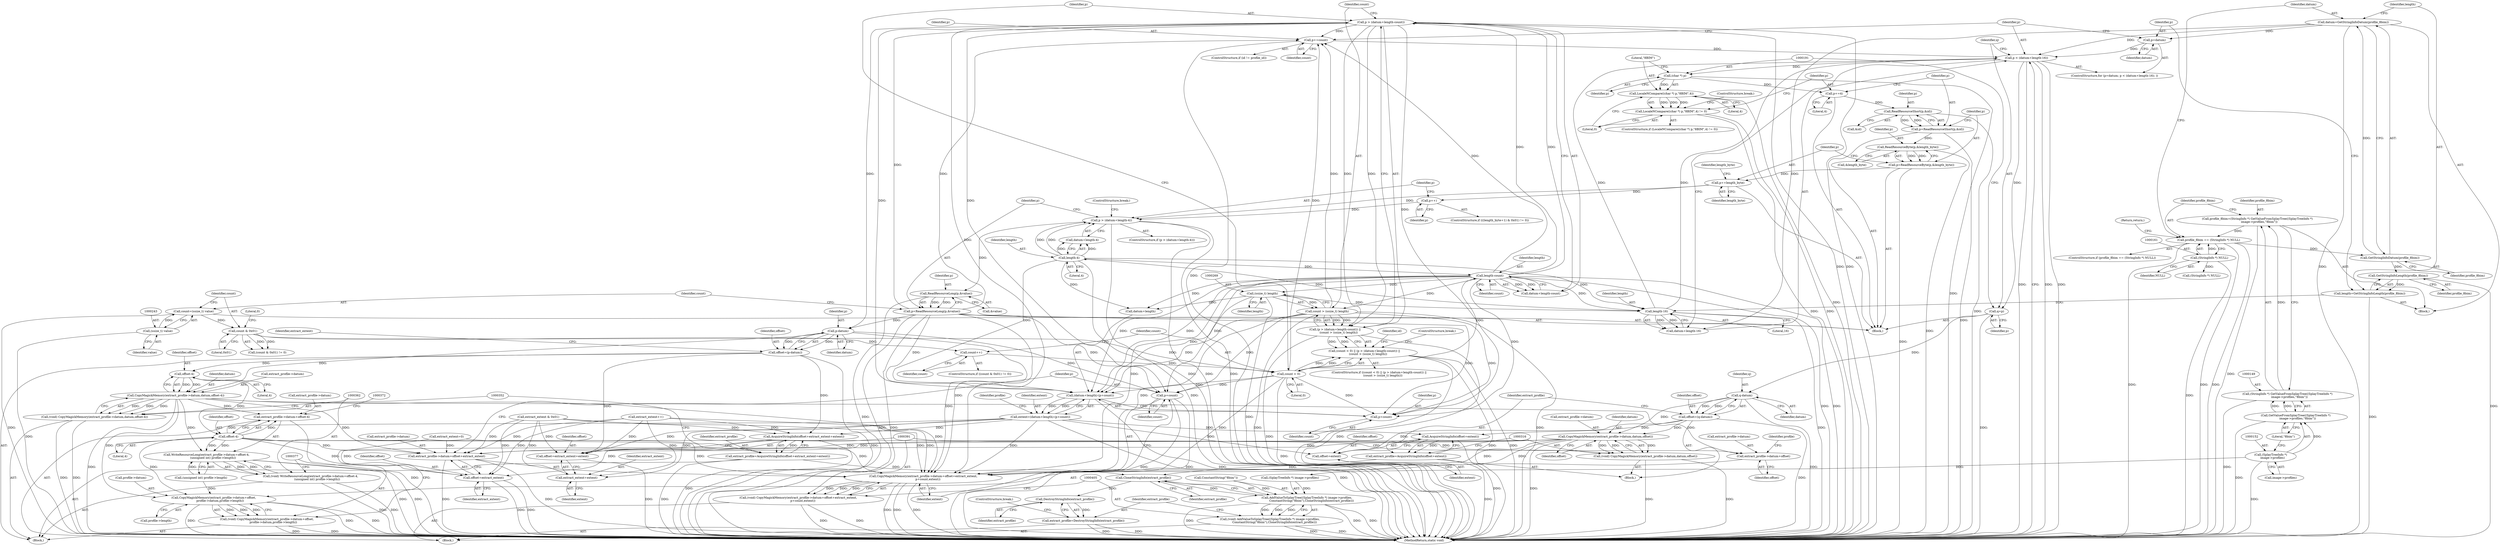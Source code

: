 digraph "0_ImageMagick_478cce544fdf1de882d78381768458f397964453@pointer" {
"1000259" [label="(Call,p > (datum+length-count))"];
"1000234" [label="(Call,p=ReadResourceLong(p,&value))"];
"1000236" [label="(Call,ReadResourceLong(p,&value))"];
"1000226" [label="(Call,p > (datum+length-4))"];
"1000212" [label="(Call,p+=length_byte)"];
"1000206" [label="(Call,p=ReadResourceByte(p,&length_byte))"];
"1000208" [label="(Call,ReadResourceByte(p,&length_byte))"];
"1000200" [label="(Call,p=ReadResourceShort(p,&id))"];
"1000202" [label="(Call,ReadResourceShort(p,&id))"];
"1000197" [label="(Call,p+=4)"];
"1000190" [label="(Call,(char *) p)"];
"1000176" [label="(Call,p < (datum+length-16))"];
"1000276" [label="(Call,p+=count)"];
"1000263" [label="(Call,length-count)"];
"1000230" [label="(Call,length-4)"];
"1000180" [label="(Call,length-16)"];
"1000168" [label="(Call,length=GetStringInfoLength(profile_8bim))"];
"1000170" [label="(Call,GetStringInfoLength(profile_8bim))"];
"1000166" [label="(Call,GetStringInfoDatum(profile_8bim))"];
"1000158" [label="(Call,profile_8bim == (StringInfo *) NULL)"];
"1000146" [label="(Call,profile_8bim=(StringInfo *) GetValueFromSplayTree((SplayTreeInfo *)\n    image->profiles,\"8bim\"))"];
"1000148" [label="(Call,(StringInfo *) GetValueFromSplayTree((SplayTreeInfo *)\n    image->profiles,\"8bim\"))"];
"1000150" [label="(Call,GetValueFromSplayTree((SplayTreeInfo *)\n    image->profiles,\"8bim\"))"];
"1000151" [label="(Call,(SplayTreeInfo *)\n    image->profiles)"];
"1000160" [label="(Call,(StringInfo *) NULL)"];
"1000268" [label="(Call,(ssize_t) length)"];
"1000255" [label="(Call,count < 0)"];
"1000247" [label="(Call,count & 0x01)"];
"1000240" [label="(Call,count=(ssize_t) value)"];
"1000242" [label="(Call,(ssize_t) value)"];
"1000251" [label="(Call,count++)"];
"1000266" [label="(Call,count > (ssize_t) length)"];
"1000259" [label="(Call,p > (datum+length-count))"];
"1000173" [label="(Call,p=datum)"];
"1000164" [label="(Call,datum=GetStringInfoDatum(profile_8bim))"];
"1000223" [label="(Call,p++)"];
"1000258" [label="(Call,(p > (datum+length-count)) ||\n        (count > (ssize_t) length))"];
"1000254" [label="(Call,(count < 0) || (p > (datum+length-count)) ||\n        (count > (ssize_t) length))"];
"1000184" [label="(Call,q=p)"];
"1000306" [label="(Call,q-datum)"];
"1000304" [label="(Call,offset=(q-datum))"];
"1000311" [label="(Call,AcquireStringInfo(offset+extent))"];
"1000309" [label="(Call,extract_profile=AcquireStringInfo(offset+extent))"];
"1000414" [label="(Call,CloneStringInfo(extract_profile))"];
"1000406" [label="(Call,AddValueToSplayTree((SplayTreeInfo *) image->profiles,\n          ConstantString(\"8bim\"),CloneStringInfo(extract_profile)))"];
"1000404" [label="(Call,(void) AddValueToSplayTree((SplayTreeInfo *) image->profiles,\n          ConstantString(\"8bim\"),CloneStringInfo(extract_profile)))"];
"1000418" [label="(Call,DestroyStringInfo(extract_profile))"];
"1000416" [label="(Call,extract_profile=DestroyStringInfo(extract_profile))"];
"1000312" [label="(Call,offset+extent)"];
"1000317" [label="(Call,CopyMagickMemory(extract_profile->datum,datum,offset))"];
"1000315" [label="(Call,(void) CopyMagickMemory(extract_profile->datum,datum,offset))"];
"1000392" [label="(Call,CopyMagickMemory(extract_profile->datum+offset+extract_extent,\n          p+count,extent))"];
"1000390" [label="(Call,(void) CopyMagickMemory(extract_profile->datum+offset+extract_extent,\n          p+count,extent))"];
"1000393" [label="(Call,extract_profile->datum+offset+extract_extent)"];
"1000397" [label="(Call,offset+extract_extent)"];
"1000189" [label="(Call,LocaleNCompare((char *) p,\"8BIM\",4))"];
"1000188" [label="(Call,LocaleNCompare((char *) p,\"8BIM\",4) != 0)"];
"1000290" [label="(Call,(datum+length)-(p+count))"];
"1000288" [label="(Call,extent=(datum+length)-(p+count))"];
"1000345" [label="(Call,AcquireStringInfo(offset+extract_extent+extent))"];
"1000343" [label="(Call,extract_profile=AcquireStringInfo(offset+extract_extent+extent))"];
"1000346" [label="(Call,offset+extract_extent+extent)"];
"1000348" [label="(Call,extract_extent+extent)"];
"1000294" [label="(Call,p+count)"];
"1000327" [label="(Call,p-datum)"];
"1000325" [label="(Call,offset=(p-datum))"];
"1000358" [label="(Call,offset-4)"];
"1000353" [label="(Call,CopyMagickMemory(extract_profile->datum,datum,offset-4))"];
"1000351" [label="(Call,(void) CopyMagickMemory(extract_profile->datum,datum,offset-4))"];
"1000363" [label="(Call,WriteResourceLong(extract_profile->datum+offset-4,\n              (unsigned int) profile->length))"];
"1000361" [label="(Call,(void) WriteResourceLong(extract_profile->datum+offset-4,\n              (unsigned int) profile->length))"];
"1000364" [label="(Call,extract_profile->datum+offset-4)"];
"1000378" [label="(Call,CopyMagickMemory(extract_profile->datum+offset,\n              profile->datum,profile->length))"];
"1000376" [label="(Call,(void) CopyMagickMemory(extract_profile->datum+offset,\n              profile->datum,profile->length))"];
"1000379" [label="(Call,extract_profile->datum+offset)"];
"1000368" [label="(Call,offset-4)"];
"1000400" [label="(Call,p+count)"];
"1000148" [label="(Call,(StringInfo *) GetValueFromSplayTree((SplayTreeInfo *)\n    image->profiles,\"8bim\"))"];
"1000195" [label="(Literal,0)"];
"1000227" [label="(Identifier,p)"];
"1000315" [label="(Call,(void) CopyMagickMemory(extract_profile->datum,datum,offset))"];
"1000185" [label="(Identifier,q)"];
"1000351" [label="(Call,(void) CopyMagickMemory(extract_profile->datum,datum,offset-4))"];
"1000369" [label="(Identifier,offset)"];
"1000387" [label="(Call,profile->length)"];
"1000169" [label="(Identifier,length)"];
"1000294" [label="(Call,p+count)"];
"1000345" [label="(Call,AcquireStringInfo(offset+extract_extent+extent))"];
"1000328" [label="(Identifier,p)"];
"1000346" [label="(Call,offset+extract_extent+extent)"];
"1000397" [label="(Call,offset+extract_extent)"];
"1000307" [label="(Identifier,q)"];
"1000354" [label="(Call,extract_profile->datum)"];
"1000317" [label="(Call,CopyMagickMemory(extract_profile->datum,datum,offset))"];
"1000259" [label="(Call,p > (datum+length-count))"];
"1000357" [label="(Identifier,datum)"];
"1000219" [label="(Identifier,length_byte)"];
"1000240" [label="(Call,count=(ssize_t) value)"];
"1000186" [label="(Identifier,p)"];
"1000404" [label="(Call,(void) AddValueToSplayTree((SplayTreeInfo *) image->profiles,\n          ConstantString(\"8bim\"),CloneStringInfo(extract_profile)))"];
"1000177" [label="(Identifier,p)"];
"1000276" [label="(Call,p+=count)"];
"1000305" [label="(Identifier,offset)"];
"1000272" [label="(ControlStructure,if (id != profile_id))"];
"1000204" [label="(Call,&id)"];
"1000295" [label="(Identifier,p)"];
"1000290" [label="(Call,(datum+length)-(p+count))"];
"1000248" [label="(Identifier,count)"];
"1000363" [label="(Call,WriteResourceLong(extract_profile->datum+offset-4,\n              (unsigned int) profile->length))"];
"1000329" [label="(Identifier,datum)"];
"1000207" [label="(Identifier,p)"];
"1000392" [label="(Call,CopyMagickMemory(extract_profile->datum+offset+extract_extent,\n          p+count,extent))"];
"1000291" [label="(Call,datum+length)"];
"1000384" [label="(Call,profile->datum)"];
"1000385" [label="(Identifier,profile)"];
"1000420" [label="(ControlStructure,break;)"];
"1000407" [label="(Call,(SplayTreeInfo *) image->profiles)"];
"1000350" [label="(Identifier,extent)"];
"1000147" [label="(Identifier,profile_8bim)"];
"1000167" [label="(Identifier,profile_8bim)"];
"1000157" [label="(ControlStructure,if (profile_8bim == (StringInfo *) NULL))"];
"1000251" [label="(Call,count++)"];
"1000172" [label="(ControlStructure,for (p=datum; p < (datum+length-16); ))"];
"1000300" [label="(Call,(StringInfo *) NULL)"];
"1000368" [label="(Call,offset-4)"];
"1000371" [label="(Call,(unsigned int) profile->length)"];
"1000190" [label="(Call,(char *) p)"];
"1000254" [label="(Call,(count < 0) || (p > (datum+length-count)) ||\n        (count > (ssize_t) length))"];
"1000193" [label="(Literal,\"8BIM\")"];
"1000321" [label="(Identifier,datum)"];
"1000401" [label="(Identifier,p)"];
"1000176" [label="(Call,p < (datum+length-16))"];
"1000182" [label="(Literal,16)"];
"1000203" [label="(Identifier,p)"];
"1000253" [label="(ControlStructure,if ((count < 0) || (p > (datum+length-count)) ||\n        (count > (ssize_t) length)))"];
"1000390" [label="(Call,(void) CopyMagickMemory(extract_profile->datum+offset+extract_extent,\n          p+count,extent))"];
"1000361" [label="(Call,(void) WriteResourceLong(extract_profile->datum+offset-4,\n              (unsigned int) profile->length))"];
"1000236" [label="(Call,ReadResourceLong(p,&value))"];
"1000296" [label="(Identifier,count)"];
"1000171" [label="(Identifier,profile_8bim)"];
"1000225" [label="(ControlStructure,if (p > (datum+length-4)))"];
"1000353" [label="(Call,CopyMagickMemory(extract_profile->datum,datum,offset-4))"];
"1000162" [label="(Identifier,NULL)"];
"1000187" [label="(ControlStructure,if (LocaleNCompare((char *) p,\"8BIM\",4) != 0))"];
"1000200" [label="(Call,p=ReadResourceShort(p,&id))"];
"1000299" [label="(Identifier,profile)"];
"1000383" [label="(Identifier,offset)"];
"1000267" [label="(Identifier,count)"];
"1000348" [label="(Call,extract_extent+extent)"];
"1000358" [label="(Call,offset-4)"];
"1000285" [label="(Call,extract_extent=0)"];
"1000104" [label="(Block,)"];
"1000288" [label="(Call,extent=(datum+length)-(p+count))"];
"1000337" [label="(Call,extract_extent & 0x01)"];
"1000153" [label="(Call,image->profiles)"];
"1000250" [label="(Literal,0)"];
"1000150" [label="(Call,GetValueFromSplayTree((SplayTreeInfo *)\n    image->profiles,\"8bim\"))"];
"1000160" [label="(Call,(StringInfo *) NULL)"];
"1000326" [label="(Identifier,offset)"];
"1000164" [label="(Call,datum=GetStringInfoDatum(profile_8bim))"];
"1000232" [label="(Literal,4)"];
"1000238" [label="(Call,&value)"];
"1000165" [label="(Identifier,datum)"];
"1000341" [label="(Call,extract_extent++)"];
"1000199" [label="(Literal,4)"];
"1000146" [label="(Call,profile_8bim=(StringInfo *) GetValueFromSplayTree((SplayTreeInfo *)\n    image->profiles,\"8bim\"))"];
"1000370" [label="(Literal,4)"];
"1000359" [label="(Identifier,offset)"];
"1000255" [label="(Call,count < 0)"];
"1000393" [label="(Call,extract_profile->datum+offset+extract_extent)"];
"1000194" [label="(Literal,4)"];
"1000400" [label="(Call,p+count)"];
"1000376" [label="(Call,(void) CopyMagickMemory(extract_profile->datum+offset,\n              profile->datum,profile->length))"];
"1000417" [label="(Identifier,extract_profile)"];
"1000415" [label="(Identifier,extract_profile)"];
"1000314" [label="(Identifier,extent)"];
"1000188" [label="(Call,LocaleNCompare((char *) p,\"8BIM\",4) != 0)"];
"1000197" [label="(Call,p+=4)"];
"1000344" [label="(Identifier,extract_profile)"];
"1000168" [label="(Call,length=GetStringInfoLength(profile_8bim))"];
"1000268" [label="(Call,(ssize_t) length)"];
"1000379" [label="(Call,extract_profile->datum+offset)"];
"1000306" [label="(Call,q-datum)"];
"1000274" [label="(Identifier,id)"];
"1000280" [label="(Block,)"];
"1000414" [label="(Call,CloneStringInfo(extract_profile))"];
"1000234" [label="(Call,p=ReadResourceLong(p,&value))"];
"1000416" [label="(Call,extract_profile=DestroyStringInfo(extract_profile))"];
"1000249" [label="(Literal,0x01)"];
"1000402" [label="(Identifier,count)"];
"1000325" [label="(Call,offset=(p-datum))"];
"1000327" [label="(Call,p-datum)"];
"1000322" [label="(Identifier,offset)"];
"1000226" [label="(Call,p > (datum+length-4))"];
"1000170" [label="(Call,GetStringInfoLength(profile_8bim))"];
"1000233" [label="(ControlStructure,break;)"];
"1000206" [label="(Call,p=ReadResourceByte(p,&length_byte))"];
"1000237" [label="(Identifier,p)"];
"1000159" [label="(Identifier,profile_8bim)"];
"1000277" [label="(Identifier,p)"];
"1000192" [label="(Identifier,p)"];
"1000241" [label="(Identifier,count)"];
"1000257" [label="(Literal,0)"];
"1000209" [label="(Identifier,p)"];
"1000265" [label="(Identifier,count)"];
"1000252" [label="(Identifier,count)"];
"1000235" [label="(Identifier,p)"];
"1000180" [label="(Call,length-16)"];
"1000181" [label="(Identifier,length)"];
"1000244" [label="(Identifier,value)"];
"1000173" [label="(Call,p=datum)"];
"1000412" [label="(Call,ConstantString(\"8bim\"))"];
"1000215" [label="(ControlStructure,if (((length_byte+1) & 0x01) != 0))"];
"1000198" [label="(Identifier,p)"];
"1000231" [label="(Identifier,length)"];
"1000343" [label="(Call,extract_profile=AcquireStringInfo(offset+extract_extent+extent))"];
"1000230" [label="(Call,length-4)"];
"1000158" [label="(Call,profile_8bim == (StringInfo *) NULL)"];
"1000347" [label="(Identifier,offset)"];
"1000349" [label="(Identifier,extract_extent)"];
"1000210" [label="(Call,&length_byte)"];
"1000214" [label="(Identifier,length_byte)"];
"1000421" [label="(MethodReturn,static void)"];
"1000312" [label="(Call,offset+extent)"];
"1000403" [label="(Identifier,extent)"];
"1000331" [label="(Identifier,extract_extent)"];
"1000201" [label="(Identifier,p)"];
"1000189" [label="(Call,LocaleNCompare((char *) p,\"8BIM\",4))"];
"1000260" [label="(Identifier,p)"];
"1000228" [label="(Call,datum+length-4)"];
"1000246" [label="(Call,(count & 0x01) != 0)"];
"1000399" [label="(Identifier,extract_extent)"];
"1000309" [label="(Call,extract_profile=AcquireStringInfo(offset+extent))"];
"1000245" [label="(ControlStructure,if ((count & 0x01) != 0))"];
"1000261" [label="(Call,datum+length-count)"];
"1000175" [label="(Identifier,datum)"];
"1000380" [label="(Call,extract_profile->datum)"];
"1000208" [label="(Call,ReadResourceByte(p,&length_byte))"];
"1000318" [label="(Call,extract_profile->datum)"];
"1000163" [label="(Return,return;)"];
"1000278" [label="(Identifier,count)"];
"1000256" [label="(Identifier,count)"];
"1000196" [label="(ControlStructure,break;)"];
"1000365" [label="(Call,extract_profile->datum)"];
"1000394" [label="(Call,extract_profile->datum)"];
"1000224" [label="(Identifier,p)"];
"1000271" [label="(ControlStructure,break;)"];
"1000174" [label="(Identifier,p)"];
"1000364" [label="(Call,extract_profile->datum+offset-4)"];
"1000398" [label="(Identifier,offset)"];
"1000360" [label="(Literal,4)"];
"1000311" [label="(Call,AcquireStringInfo(offset+extent))"];
"1000166" [label="(Call,GetStringInfoDatum(profile_8bim))"];
"1000270" [label="(Identifier,length)"];
"1000419" [label="(Identifier,extract_profile)"];
"1000202" [label="(Call,ReadResourceShort(p,&id))"];
"1000406" [label="(Call,AddValueToSplayTree((SplayTreeInfo *) image->profiles,\n          ConstantString(\"8bim\"),CloneStringInfo(extract_profile)))"];
"1000178" [label="(Call,datum+length-16)"];
"1000213" [label="(Identifier,p)"];
"1000313" [label="(Identifier,offset)"];
"1000308" [label="(Identifier,datum)"];
"1000324" [label="(Block,)"];
"1000151" [label="(Call,(SplayTreeInfo *)\n    image->profiles)"];
"1000378" [label="(Call,CopyMagickMemory(extract_profile->datum+offset,\n              profile->datum,profile->length))"];
"1000242" [label="(Call,(ssize_t) value)"];
"1000289" [label="(Identifier,extent)"];
"1000264" [label="(Identifier,length)"];
"1000258" [label="(Call,(p > (datum+length-count)) ||\n        (count > (ssize_t) length))"];
"1000212" [label="(Call,p+=length_byte)"];
"1000310" [label="(Identifier,extract_profile)"];
"1000156" [label="(Literal,\"8bim\")"];
"1000303" [label="(Block,)"];
"1000304" [label="(Call,offset=(q-datum))"];
"1000247" [label="(Call,count & 0x01)"];
"1000266" [label="(Call,count > (ssize_t) length)"];
"1000263" [label="(Call,length-count)"];
"1000184" [label="(Call,q=p)"];
"1000223" [label="(Call,p++)"];
"1000183" [label="(Block,)"];
"1000418" [label="(Call,DestroyStringInfo(extract_profile))"];
"1000259" -> "1000258"  [label="AST: "];
"1000259" -> "1000261"  [label="CFG: "];
"1000260" -> "1000259"  [label="AST: "];
"1000261" -> "1000259"  [label="AST: "];
"1000267" -> "1000259"  [label="CFG: "];
"1000258" -> "1000259"  [label="CFG: "];
"1000259" -> "1000421"  [label="DDG: "];
"1000259" -> "1000421"  [label="DDG: "];
"1000259" -> "1000258"  [label="DDG: "];
"1000259" -> "1000258"  [label="DDG: "];
"1000234" -> "1000259"  [label="DDG: "];
"1000263" -> "1000259"  [label="DDG: "];
"1000263" -> "1000259"  [label="DDG: "];
"1000259" -> "1000276"  [label="DDG: "];
"1000259" -> "1000290"  [label="DDG: "];
"1000259" -> "1000294"  [label="DDG: "];
"1000259" -> "1000327"  [label="DDG: "];
"1000259" -> "1000392"  [label="DDG: "];
"1000259" -> "1000400"  [label="DDG: "];
"1000234" -> "1000183"  [label="AST: "];
"1000234" -> "1000236"  [label="CFG: "];
"1000235" -> "1000234"  [label="AST: "];
"1000236" -> "1000234"  [label="AST: "];
"1000241" -> "1000234"  [label="CFG: "];
"1000234" -> "1000421"  [label="DDG: "];
"1000234" -> "1000421"  [label="DDG: "];
"1000236" -> "1000234"  [label="DDG: "];
"1000236" -> "1000234"  [label="DDG: "];
"1000234" -> "1000276"  [label="DDG: "];
"1000234" -> "1000290"  [label="DDG: "];
"1000234" -> "1000294"  [label="DDG: "];
"1000234" -> "1000327"  [label="DDG: "];
"1000234" -> "1000392"  [label="DDG: "];
"1000234" -> "1000400"  [label="DDG: "];
"1000236" -> "1000238"  [label="CFG: "];
"1000237" -> "1000236"  [label="AST: "];
"1000238" -> "1000236"  [label="AST: "];
"1000236" -> "1000421"  [label="DDG: "];
"1000226" -> "1000236"  [label="DDG: "];
"1000226" -> "1000225"  [label="AST: "];
"1000226" -> "1000228"  [label="CFG: "];
"1000227" -> "1000226"  [label="AST: "];
"1000228" -> "1000226"  [label="AST: "];
"1000233" -> "1000226"  [label="CFG: "];
"1000235" -> "1000226"  [label="CFG: "];
"1000226" -> "1000421"  [label="DDG: "];
"1000226" -> "1000421"  [label="DDG: "];
"1000226" -> "1000421"  [label="DDG: "];
"1000212" -> "1000226"  [label="DDG: "];
"1000223" -> "1000226"  [label="DDG: "];
"1000230" -> "1000226"  [label="DDG: "];
"1000230" -> "1000226"  [label="DDG: "];
"1000212" -> "1000183"  [label="AST: "];
"1000212" -> "1000214"  [label="CFG: "];
"1000213" -> "1000212"  [label="AST: "];
"1000214" -> "1000212"  [label="AST: "];
"1000219" -> "1000212"  [label="CFG: "];
"1000206" -> "1000212"  [label="DDG: "];
"1000212" -> "1000223"  [label="DDG: "];
"1000206" -> "1000183"  [label="AST: "];
"1000206" -> "1000208"  [label="CFG: "];
"1000207" -> "1000206"  [label="AST: "];
"1000208" -> "1000206"  [label="AST: "];
"1000213" -> "1000206"  [label="CFG: "];
"1000206" -> "1000421"  [label="DDG: "];
"1000208" -> "1000206"  [label="DDG: "];
"1000208" -> "1000206"  [label="DDG: "];
"1000208" -> "1000210"  [label="CFG: "];
"1000209" -> "1000208"  [label="AST: "];
"1000210" -> "1000208"  [label="AST: "];
"1000208" -> "1000421"  [label="DDG: "];
"1000200" -> "1000208"  [label="DDG: "];
"1000200" -> "1000183"  [label="AST: "];
"1000200" -> "1000202"  [label="CFG: "];
"1000201" -> "1000200"  [label="AST: "];
"1000202" -> "1000200"  [label="AST: "];
"1000207" -> "1000200"  [label="CFG: "];
"1000200" -> "1000421"  [label="DDG: "];
"1000202" -> "1000200"  [label="DDG: "];
"1000202" -> "1000200"  [label="DDG: "];
"1000202" -> "1000204"  [label="CFG: "];
"1000203" -> "1000202"  [label="AST: "];
"1000204" -> "1000202"  [label="AST: "];
"1000202" -> "1000421"  [label="DDG: "];
"1000197" -> "1000202"  [label="DDG: "];
"1000197" -> "1000183"  [label="AST: "];
"1000197" -> "1000199"  [label="CFG: "];
"1000198" -> "1000197"  [label="AST: "];
"1000199" -> "1000197"  [label="AST: "];
"1000201" -> "1000197"  [label="CFG: "];
"1000190" -> "1000197"  [label="DDG: "];
"1000190" -> "1000189"  [label="AST: "];
"1000190" -> "1000192"  [label="CFG: "];
"1000191" -> "1000190"  [label="AST: "];
"1000192" -> "1000190"  [label="AST: "];
"1000193" -> "1000190"  [label="CFG: "];
"1000190" -> "1000421"  [label="DDG: "];
"1000190" -> "1000189"  [label="DDG: "];
"1000176" -> "1000190"  [label="DDG: "];
"1000176" -> "1000172"  [label="AST: "];
"1000176" -> "1000178"  [label="CFG: "];
"1000177" -> "1000176"  [label="AST: "];
"1000178" -> "1000176"  [label="AST: "];
"1000185" -> "1000176"  [label="CFG: "];
"1000421" -> "1000176"  [label="CFG: "];
"1000176" -> "1000421"  [label="DDG: "];
"1000176" -> "1000421"  [label="DDG: "];
"1000176" -> "1000421"  [label="DDG: "];
"1000276" -> "1000176"  [label="DDG: "];
"1000173" -> "1000176"  [label="DDG: "];
"1000164" -> "1000176"  [label="DDG: "];
"1000180" -> "1000176"  [label="DDG: "];
"1000180" -> "1000176"  [label="DDG: "];
"1000176" -> "1000184"  [label="DDG: "];
"1000276" -> "1000272"  [label="AST: "];
"1000276" -> "1000278"  [label="CFG: "];
"1000277" -> "1000276"  [label="AST: "];
"1000278" -> "1000276"  [label="AST: "];
"1000177" -> "1000276"  [label="CFG: "];
"1000276" -> "1000421"  [label="DDG: "];
"1000263" -> "1000276"  [label="DDG: "];
"1000266" -> "1000276"  [label="DDG: "];
"1000255" -> "1000276"  [label="DDG: "];
"1000263" -> "1000261"  [label="AST: "];
"1000263" -> "1000265"  [label="CFG: "];
"1000264" -> "1000263"  [label="AST: "];
"1000265" -> "1000263"  [label="AST: "];
"1000261" -> "1000263"  [label="CFG: "];
"1000263" -> "1000421"  [label="DDG: "];
"1000263" -> "1000421"  [label="DDG: "];
"1000263" -> "1000180"  [label="DDG: "];
"1000263" -> "1000261"  [label="DDG: "];
"1000263" -> "1000261"  [label="DDG: "];
"1000230" -> "1000263"  [label="DDG: "];
"1000255" -> "1000263"  [label="DDG: "];
"1000263" -> "1000266"  [label="DDG: "];
"1000263" -> "1000268"  [label="DDG: "];
"1000263" -> "1000290"  [label="DDG: "];
"1000263" -> "1000290"  [label="DDG: "];
"1000263" -> "1000291"  [label="DDG: "];
"1000263" -> "1000294"  [label="DDG: "];
"1000263" -> "1000392"  [label="DDG: "];
"1000263" -> "1000400"  [label="DDG: "];
"1000230" -> "1000228"  [label="AST: "];
"1000230" -> "1000232"  [label="CFG: "];
"1000231" -> "1000230"  [label="AST: "];
"1000232" -> "1000230"  [label="AST: "];
"1000228" -> "1000230"  [label="CFG: "];
"1000230" -> "1000421"  [label="DDG: "];
"1000230" -> "1000180"  [label="DDG: "];
"1000230" -> "1000228"  [label="DDG: "];
"1000230" -> "1000228"  [label="DDG: "];
"1000180" -> "1000230"  [label="DDG: "];
"1000230" -> "1000290"  [label="DDG: "];
"1000230" -> "1000291"  [label="DDG: "];
"1000180" -> "1000178"  [label="AST: "];
"1000180" -> "1000182"  [label="CFG: "];
"1000181" -> "1000180"  [label="AST: "];
"1000182" -> "1000180"  [label="AST: "];
"1000178" -> "1000180"  [label="CFG: "];
"1000180" -> "1000421"  [label="DDG: "];
"1000180" -> "1000178"  [label="DDG: "];
"1000180" -> "1000178"  [label="DDG: "];
"1000168" -> "1000180"  [label="DDG: "];
"1000268" -> "1000180"  [label="DDG: "];
"1000168" -> "1000104"  [label="AST: "];
"1000168" -> "1000170"  [label="CFG: "];
"1000169" -> "1000168"  [label="AST: "];
"1000170" -> "1000168"  [label="AST: "];
"1000174" -> "1000168"  [label="CFG: "];
"1000168" -> "1000421"  [label="DDG: "];
"1000170" -> "1000168"  [label="DDG: "];
"1000170" -> "1000171"  [label="CFG: "];
"1000171" -> "1000170"  [label="AST: "];
"1000170" -> "1000421"  [label="DDG: "];
"1000166" -> "1000170"  [label="DDG: "];
"1000166" -> "1000164"  [label="AST: "];
"1000166" -> "1000167"  [label="CFG: "];
"1000167" -> "1000166"  [label="AST: "];
"1000164" -> "1000166"  [label="CFG: "];
"1000166" -> "1000164"  [label="DDG: "];
"1000158" -> "1000166"  [label="DDG: "];
"1000158" -> "1000157"  [label="AST: "];
"1000158" -> "1000160"  [label="CFG: "];
"1000159" -> "1000158"  [label="AST: "];
"1000160" -> "1000158"  [label="AST: "];
"1000163" -> "1000158"  [label="CFG: "];
"1000165" -> "1000158"  [label="CFG: "];
"1000158" -> "1000421"  [label="DDG: "];
"1000158" -> "1000421"  [label="DDG: "];
"1000158" -> "1000421"  [label="DDG: "];
"1000146" -> "1000158"  [label="DDG: "];
"1000160" -> "1000158"  [label="DDG: "];
"1000146" -> "1000104"  [label="AST: "];
"1000146" -> "1000148"  [label="CFG: "];
"1000147" -> "1000146"  [label="AST: "];
"1000148" -> "1000146"  [label="AST: "];
"1000159" -> "1000146"  [label="CFG: "];
"1000146" -> "1000421"  [label="DDG: "];
"1000148" -> "1000146"  [label="DDG: "];
"1000148" -> "1000150"  [label="CFG: "];
"1000149" -> "1000148"  [label="AST: "];
"1000150" -> "1000148"  [label="AST: "];
"1000148" -> "1000421"  [label="DDG: "];
"1000150" -> "1000148"  [label="DDG: "];
"1000150" -> "1000148"  [label="DDG: "];
"1000150" -> "1000156"  [label="CFG: "];
"1000151" -> "1000150"  [label="AST: "];
"1000156" -> "1000150"  [label="AST: "];
"1000150" -> "1000421"  [label="DDG: "];
"1000151" -> "1000150"  [label="DDG: "];
"1000151" -> "1000153"  [label="CFG: "];
"1000152" -> "1000151"  [label="AST: "];
"1000153" -> "1000151"  [label="AST: "];
"1000156" -> "1000151"  [label="CFG: "];
"1000151" -> "1000421"  [label="DDG: "];
"1000151" -> "1000407"  [label="DDG: "];
"1000160" -> "1000162"  [label="CFG: "];
"1000161" -> "1000160"  [label="AST: "];
"1000162" -> "1000160"  [label="AST: "];
"1000160" -> "1000421"  [label="DDG: "];
"1000160" -> "1000300"  [label="DDG: "];
"1000268" -> "1000266"  [label="AST: "];
"1000268" -> "1000270"  [label="CFG: "];
"1000269" -> "1000268"  [label="AST: "];
"1000270" -> "1000268"  [label="AST: "];
"1000266" -> "1000268"  [label="CFG: "];
"1000268" -> "1000421"  [label="DDG: "];
"1000268" -> "1000266"  [label="DDG: "];
"1000268" -> "1000290"  [label="DDG: "];
"1000268" -> "1000291"  [label="DDG: "];
"1000255" -> "1000254"  [label="AST: "];
"1000255" -> "1000257"  [label="CFG: "];
"1000256" -> "1000255"  [label="AST: "];
"1000257" -> "1000255"  [label="AST: "];
"1000260" -> "1000255"  [label="CFG: "];
"1000254" -> "1000255"  [label="CFG: "];
"1000255" -> "1000421"  [label="DDG: "];
"1000255" -> "1000254"  [label="DDG: "];
"1000255" -> "1000254"  [label="DDG: "];
"1000247" -> "1000255"  [label="DDG: "];
"1000251" -> "1000255"  [label="DDG: "];
"1000255" -> "1000290"  [label="DDG: "];
"1000255" -> "1000294"  [label="DDG: "];
"1000255" -> "1000392"  [label="DDG: "];
"1000255" -> "1000400"  [label="DDG: "];
"1000247" -> "1000246"  [label="AST: "];
"1000247" -> "1000249"  [label="CFG: "];
"1000248" -> "1000247"  [label="AST: "];
"1000249" -> "1000247"  [label="AST: "];
"1000250" -> "1000247"  [label="CFG: "];
"1000247" -> "1000246"  [label="DDG: "];
"1000247" -> "1000246"  [label="DDG: "];
"1000240" -> "1000247"  [label="DDG: "];
"1000247" -> "1000251"  [label="DDG: "];
"1000240" -> "1000183"  [label="AST: "];
"1000240" -> "1000242"  [label="CFG: "];
"1000241" -> "1000240"  [label="AST: "];
"1000242" -> "1000240"  [label="AST: "];
"1000248" -> "1000240"  [label="CFG: "];
"1000240" -> "1000421"  [label="DDG: "];
"1000242" -> "1000240"  [label="DDG: "];
"1000242" -> "1000244"  [label="CFG: "];
"1000243" -> "1000242"  [label="AST: "];
"1000244" -> "1000242"  [label="AST: "];
"1000242" -> "1000421"  [label="DDG: "];
"1000251" -> "1000245"  [label="AST: "];
"1000251" -> "1000252"  [label="CFG: "];
"1000252" -> "1000251"  [label="AST: "];
"1000256" -> "1000251"  [label="CFG: "];
"1000266" -> "1000258"  [label="AST: "];
"1000267" -> "1000266"  [label="AST: "];
"1000258" -> "1000266"  [label="CFG: "];
"1000266" -> "1000421"  [label="DDG: "];
"1000266" -> "1000421"  [label="DDG: "];
"1000266" -> "1000258"  [label="DDG: "];
"1000266" -> "1000258"  [label="DDG: "];
"1000266" -> "1000290"  [label="DDG: "];
"1000266" -> "1000294"  [label="DDG: "];
"1000266" -> "1000392"  [label="DDG: "];
"1000266" -> "1000400"  [label="DDG: "];
"1000173" -> "1000172"  [label="AST: "];
"1000173" -> "1000175"  [label="CFG: "];
"1000174" -> "1000173"  [label="AST: "];
"1000175" -> "1000173"  [label="AST: "];
"1000177" -> "1000173"  [label="CFG: "];
"1000164" -> "1000173"  [label="DDG: "];
"1000164" -> "1000104"  [label="AST: "];
"1000165" -> "1000164"  [label="AST: "];
"1000169" -> "1000164"  [label="CFG: "];
"1000164" -> "1000421"  [label="DDG: "];
"1000164" -> "1000178"  [label="DDG: "];
"1000223" -> "1000215"  [label="AST: "];
"1000223" -> "1000224"  [label="CFG: "];
"1000224" -> "1000223"  [label="AST: "];
"1000227" -> "1000223"  [label="CFG: "];
"1000258" -> "1000254"  [label="AST: "];
"1000254" -> "1000258"  [label="CFG: "];
"1000258" -> "1000421"  [label="DDG: "];
"1000258" -> "1000421"  [label="DDG: "];
"1000258" -> "1000254"  [label="DDG: "];
"1000258" -> "1000254"  [label="DDG: "];
"1000254" -> "1000253"  [label="AST: "];
"1000271" -> "1000254"  [label="CFG: "];
"1000274" -> "1000254"  [label="CFG: "];
"1000254" -> "1000421"  [label="DDG: "];
"1000254" -> "1000421"  [label="DDG: "];
"1000254" -> "1000421"  [label="DDG: "];
"1000184" -> "1000183"  [label="AST: "];
"1000184" -> "1000186"  [label="CFG: "];
"1000185" -> "1000184"  [label="AST: "];
"1000186" -> "1000184"  [label="AST: "];
"1000191" -> "1000184"  [label="CFG: "];
"1000184" -> "1000421"  [label="DDG: "];
"1000184" -> "1000306"  [label="DDG: "];
"1000306" -> "1000304"  [label="AST: "];
"1000306" -> "1000308"  [label="CFG: "];
"1000307" -> "1000306"  [label="AST: "];
"1000308" -> "1000306"  [label="AST: "];
"1000304" -> "1000306"  [label="CFG: "];
"1000306" -> "1000421"  [label="DDG: "];
"1000306" -> "1000304"  [label="DDG: "];
"1000306" -> "1000304"  [label="DDG: "];
"1000306" -> "1000317"  [label="DDG: "];
"1000304" -> "1000303"  [label="AST: "];
"1000305" -> "1000304"  [label="AST: "];
"1000310" -> "1000304"  [label="CFG: "];
"1000304" -> "1000421"  [label="DDG: "];
"1000304" -> "1000311"  [label="DDG: "];
"1000304" -> "1000312"  [label="DDG: "];
"1000304" -> "1000317"  [label="DDG: "];
"1000311" -> "1000309"  [label="AST: "];
"1000311" -> "1000312"  [label="CFG: "];
"1000312" -> "1000311"  [label="AST: "];
"1000309" -> "1000311"  [label="CFG: "];
"1000311" -> "1000421"  [label="DDG: "];
"1000311" -> "1000309"  [label="DDG: "];
"1000288" -> "1000311"  [label="DDG: "];
"1000309" -> "1000303"  [label="AST: "];
"1000310" -> "1000309"  [label="AST: "];
"1000316" -> "1000309"  [label="CFG: "];
"1000309" -> "1000421"  [label="DDG: "];
"1000309" -> "1000414"  [label="DDG: "];
"1000414" -> "1000406"  [label="AST: "];
"1000414" -> "1000415"  [label="CFG: "];
"1000415" -> "1000414"  [label="AST: "];
"1000406" -> "1000414"  [label="CFG: "];
"1000414" -> "1000406"  [label="DDG: "];
"1000343" -> "1000414"  [label="DDG: "];
"1000414" -> "1000418"  [label="DDG: "];
"1000406" -> "1000404"  [label="AST: "];
"1000407" -> "1000406"  [label="AST: "];
"1000412" -> "1000406"  [label="AST: "];
"1000404" -> "1000406"  [label="CFG: "];
"1000406" -> "1000421"  [label="DDG: "];
"1000406" -> "1000421"  [label="DDG: "];
"1000406" -> "1000421"  [label="DDG: "];
"1000406" -> "1000404"  [label="DDG: "];
"1000406" -> "1000404"  [label="DDG: "];
"1000406" -> "1000404"  [label="DDG: "];
"1000407" -> "1000406"  [label="DDG: "];
"1000412" -> "1000406"  [label="DDG: "];
"1000404" -> "1000280"  [label="AST: "];
"1000405" -> "1000404"  [label="AST: "];
"1000417" -> "1000404"  [label="CFG: "];
"1000404" -> "1000421"  [label="DDG: "];
"1000404" -> "1000421"  [label="DDG: "];
"1000418" -> "1000416"  [label="AST: "];
"1000418" -> "1000419"  [label="CFG: "];
"1000419" -> "1000418"  [label="AST: "];
"1000416" -> "1000418"  [label="CFG: "];
"1000418" -> "1000416"  [label="DDG: "];
"1000416" -> "1000280"  [label="AST: "];
"1000417" -> "1000416"  [label="AST: "];
"1000420" -> "1000416"  [label="CFG: "];
"1000416" -> "1000421"  [label="DDG: "];
"1000416" -> "1000421"  [label="DDG: "];
"1000312" -> "1000314"  [label="CFG: "];
"1000313" -> "1000312"  [label="AST: "];
"1000314" -> "1000312"  [label="AST: "];
"1000288" -> "1000312"  [label="DDG: "];
"1000317" -> "1000315"  [label="AST: "];
"1000317" -> "1000322"  [label="CFG: "];
"1000318" -> "1000317"  [label="AST: "];
"1000321" -> "1000317"  [label="AST: "];
"1000322" -> "1000317"  [label="AST: "];
"1000315" -> "1000317"  [label="CFG: "];
"1000317" -> "1000421"  [label="DDG: "];
"1000317" -> "1000315"  [label="DDG: "];
"1000317" -> "1000315"  [label="DDG: "];
"1000317" -> "1000315"  [label="DDG: "];
"1000317" -> "1000392"  [label="DDG: "];
"1000317" -> "1000392"  [label="DDG: "];
"1000317" -> "1000393"  [label="DDG: "];
"1000317" -> "1000393"  [label="DDG: "];
"1000317" -> "1000397"  [label="DDG: "];
"1000315" -> "1000303"  [label="AST: "];
"1000316" -> "1000315"  [label="AST: "];
"1000391" -> "1000315"  [label="CFG: "];
"1000315" -> "1000421"  [label="DDG: "];
"1000315" -> "1000421"  [label="DDG: "];
"1000392" -> "1000390"  [label="AST: "];
"1000392" -> "1000403"  [label="CFG: "];
"1000393" -> "1000392"  [label="AST: "];
"1000400" -> "1000392"  [label="AST: "];
"1000403" -> "1000392"  [label="AST: "];
"1000390" -> "1000392"  [label="CFG: "];
"1000392" -> "1000421"  [label="DDG: "];
"1000392" -> "1000421"  [label="DDG: "];
"1000392" -> "1000421"  [label="DDG: "];
"1000392" -> "1000390"  [label="DDG: "];
"1000392" -> "1000390"  [label="DDG: "];
"1000392" -> "1000390"  [label="DDG: "];
"1000353" -> "1000392"  [label="DDG: "];
"1000368" -> "1000392"  [label="DDG: "];
"1000285" -> "1000392"  [label="DDG: "];
"1000337" -> "1000392"  [label="DDG: "];
"1000341" -> "1000392"  [label="DDG: "];
"1000327" -> "1000392"  [label="DDG: "];
"1000288" -> "1000392"  [label="DDG: "];
"1000390" -> "1000280"  [label="AST: "];
"1000391" -> "1000390"  [label="AST: "];
"1000405" -> "1000390"  [label="CFG: "];
"1000390" -> "1000421"  [label="DDG: "];
"1000390" -> "1000421"  [label="DDG: "];
"1000393" -> "1000397"  [label="CFG: "];
"1000394" -> "1000393"  [label="AST: "];
"1000397" -> "1000393"  [label="AST: "];
"1000401" -> "1000393"  [label="CFG: "];
"1000393" -> "1000421"  [label="DDG: "];
"1000393" -> "1000421"  [label="DDG: "];
"1000353" -> "1000393"  [label="DDG: "];
"1000368" -> "1000393"  [label="DDG: "];
"1000285" -> "1000393"  [label="DDG: "];
"1000337" -> "1000393"  [label="DDG: "];
"1000341" -> "1000393"  [label="DDG: "];
"1000397" -> "1000399"  [label="CFG: "];
"1000398" -> "1000397"  [label="AST: "];
"1000399" -> "1000397"  [label="AST: "];
"1000397" -> "1000421"  [label="DDG: "];
"1000397" -> "1000421"  [label="DDG: "];
"1000368" -> "1000397"  [label="DDG: "];
"1000285" -> "1000397"  [label="DDG: "];
"1000337" -> "1000397"  [label="DDG: "];
"1000341" -> "1000397"  [label="DDG: "];
"1000189" -> "1000188"  [label="AST: "];
"1000189" -> "1000194"  [label="CFG: "];
"1000193" -> "1000189"  [label="AST: "];
"1000194" -> "1000189"  [label="AST: "];
"1000195" -> "1000189"  [label="CFG: "];
"1000189" -> "1000421"  [label="DDG: "];
"1000189" -> "1000188"  [label="DDG: "];
"1000189" -> "1000188"  [label="DDG: "];
"1000189" -> "1000188"  [label="DDG: "];
"1000188" -> "1000187"  [label="AST: "];
"1000188" -> "1000195"  [label="CFG: "];
"1000195" -> "1000188"  [label="AST: "];
"1000196" -> "1000188"  [label="CFG: "];
"1000198" -> "1000188"  [label="CFG: "];
"1000188" -> "1000421"  [label="DDG: "];
"1000188" -> "1000421"  [label="DDG: "];
"1000290" -> "1000288"  [label="AST: "];
"1000290" -> "1000294"  [label="CFG: "];
"1000291" -> "1000290"  [label="AST: "];
"1000294" -> "1000290"  [label="AST: "];
"1000288" -> "1000290"  [label="CFG: "];
"1000290" -> "1000421"  [label="DDG: "];
"1000290" -> "1000288"  [label="DDG: "];
"1000290" -> "1000288"  [label="DDG: "];
"1000288" -> "1000280"  [label="AST: "];
"1000289" -> "1000288"  [label="AST: "];
"1000299" -> "1000288"  [label="CFG: "];
"1000288" -> "1000421"  [label="DDG: "];
"1000288" -> "1000345"  [label="DDG: "];
"1000288" -> "1000346"  [label="DDG: "];
"1000288" -> "1000348"  [label="DDG: "];
"1000345" -> "1000343"  [label="AST: "];
"1000345" -> "1000346"  [label="CFG: "];
"1000346" -> "1000345"  [label="AST: "];
"1000343" -> "1000345"  [label="CFG: "];
"1000345" -> "1000421"  [label="DDG: "];
"1000345" -> "1000343"  [label="DDG: "];
"1000325" -> "1000345"  [label="DDG: "];
"1000337" -> "1000345"  [label="DDG: "];
"1000341" -> "1000345"  [label="DDG: "];
"1000343" -> "1000324"  [label="AST: "];
"1000344" -> "1000343"  [label="AST: "];
"1000352" -> "1000343"  [label="CFG: "];
"1000343" -> "1000421"  [label="DDG: "];
"1000346" -> "1000348"  [label="CFG: "];
"1000347" -> "1000346"  [label="AST: "];
"1000348" -> "1000346"  [label="AST: "];
"1000346" -> "1000421"  [label="DDG: "];
"1000325" -> "1000346"  [label="DDG: "];
"1000337" -> "1000346"  [label="DDG: "];
"1000341" -> "1000346"  [label="DDG: "];
"1000348" -> "1000350"  [label="CFG: "];
"1000349" -> "1000348"  [label="AST: "];
"1000350" -> "1000348"  [label="AST: "];
"1000337" -> "1000348"  [label="DDG: "];
"1000341" -> "1000348"  [label="DDG: "];
"1000294" -> "1000296"  [label="CFG: "];
"1000295" -> "1000294"  [label="AST: "];
"1000296" -> "1000294"  [label="AST: "];
"1000327" -> "1000325"  [label="AST: "];
"1000327" -> "1000329"  [label="CFG: "];
"1000328" -> "1000327"  [label="AST: "];
"1000329" -> "1000327"  [label="AST: "];
"1000325" -> "1000327"  [label="CFG: "];
"1000327" -> "1000325"  [label="DDG: "];
"1000327" -> "1000325"  [label="DDG: "];
"1000327" -> "1000353"  [label="DDG: "];
"1000327" -> "1000400"  [label="DDG: "];
"1000325" -> "1000324"  [label="AST: "];
"1000326" -> "1000325"  [label="AST: "];
"1000331" -> "1000325"  [label="CFG: "];
"1000325" -> "1000421"  [label="DDG: "];
"1000325" -> "1000358"  [label="DDG: "];
"1000358" -> "1000353"  [label="AST: "];
"1000358" -> "1000360"  [label="CFG: "];
"1000359" -> "1000358"  [label="AST: "];
"1000360" -> "1000358"  [label="AST: "];
"1000353" -> "1000358"  [label="CFG: "];
"1000358" -> "1000353"  [label="DDG: "];
"1000358" -> "1000353"  [label="DDG: "];
"1000358" -> "1000368"  [label="DDG: "];
"1000353" -> "1000351"  [label="AST: "];
"1000354" -> "1000353"  [label="AST: "];
"1000357" -> "1000353"  [label="AST: "];
"1000351" -> "1000353"  [label="CFG: "];
"1000353" -> "1000421"  [label="DDG: "];
"1000353" -> "1000351"  [label="DDG: "];
"1000353" -> "1000351"  [label="DDG: "];
"1000353" -> "1000351"  [label="DDG: "];
"1000353" -> "1000363"  [label="DDG: "];
"1000353" -> "1000364"  [label="DDG: "];
"1000353" -> "1000378"  [label="DDG: "];
"1000353" -> "1000379"  [label="DDG: "];
"1000351" -> "1000324"  [label="AST: "];
"1000352" -> "1000351"  [label="AST: "];
"1000362" -> "1000351"  [label="CFG: "];
"1000351" -> "1000421"  [label="DDG: "];
"1000351" -> "1000421"  [label="DDG: "];
"1000363" -> "1000361"  [label="AST: "];
"1000363" -> "1000371"  [label="CFG: "];
"1000364" -> "1000363"  [label="AST: "];
"1000371" -> "1000363"  [label="AST: "];
"1000361" -> "1000363"  [label="CFG: "];
"1000363" -> "1000421"  [label="DDG: "];
"1000363" -> "1000421"  [label="DDG: "];
"1000363" -> "1000361"  [label="DDG: "];
"1000363" -> "1000361"  [label="DDG: "];
"1000368" -> "1000363"  [label="DDG: "];
"1000368" -> "1000363"  [label="DDG: "];
"1000371" -> "1000363"  [label="DDG: "];
"1000361" -> "1000324"  [label="AST: "];
"1000362" -> "1000361"  [label="AST: "];
"1000377" -> "1000361"  [label="CFG: "];
"1000361" -> "1000421"  [label="DDG: "];
"1000361" -> "1000421"  [label="DDG: "];
"1000364" -> "1000368"  [label="CFG: "];
"1000365" -> "1000364"  [label="AST: "];
"1000368" -> "1000364"  [label="AST: "];
"1000372" -> "1000364"  [label="CFG: "];
"1000364" -> "1000421"  [label="DDG: "];
"1000368" -> "1000364"  [label="DDG: "];
"1000368" -> "1000364"  [label="DDG: "];
"1000378" -> "1000376"  [label="AST: "];
"1000378" -> "1000387"  [label="CFG: "];
"1000379" -> "1000378"  [label="AST: "];
"1000384" -> "1000378"  [label="AST: "];
"1000387" -> "1000378"  [label="AST: "];
"1000376" -> "1000378"  [label="CFG: "];
"1000378" -> "1000421"  [label="DDG: "];
"1000378" -> "1000421"  [label="DDG: "];
"1000378" -> "1000421"  [label="DDG: "];
"1000378" -> "1000376"  [label="DDG: "];
"1000378" -> "1000376"  [label="DDG: "];
"1000378" -> "1000376"  [label="DDG: "];
"1000368" -> "1000378"  [label="DDG: "];
"1000371" -> "1000378"  [label="DDG: "];
"1000376" -> "1000324"  [label="AST: "];
"1000377" -> "1000376"  [label="AST: "];
"1000391" -> "1000376"  [label="CFG: "];
"1000376" -> "1000421"  [label="DDG: "];
"1000376" -> "1000421"  [label="DDG: "];
"1000379" -> "1000383"  [label="CFG: "];
"1000380" -> "1000379"  [label="AST: "];
"1000383" -> "1000379"  [label="AST: "];
"1000385" -> "1000379"  [label="CFG: "];
"1000368" -> "1000379"  [label="DDG: "];
"1000368" -> "1000370"  [label="CFG: "];
"1000369" -> "1000368"  [label="AST: "];
"1000370" -> "1000368"  [label="AST: "];
"1000400" -> "1000402"  [label="CFG: "];
"1000401" -> "1000400"  [label="AST: "];
"1000402" -> "1000400"  [label="AST: "];
"1000403" -> "1000400"  [label="CFG: "];
"1000400" -> "1000421"  [label="DDG: "];
"1000400" -> "1000421"  [label="DDG: "];
}

